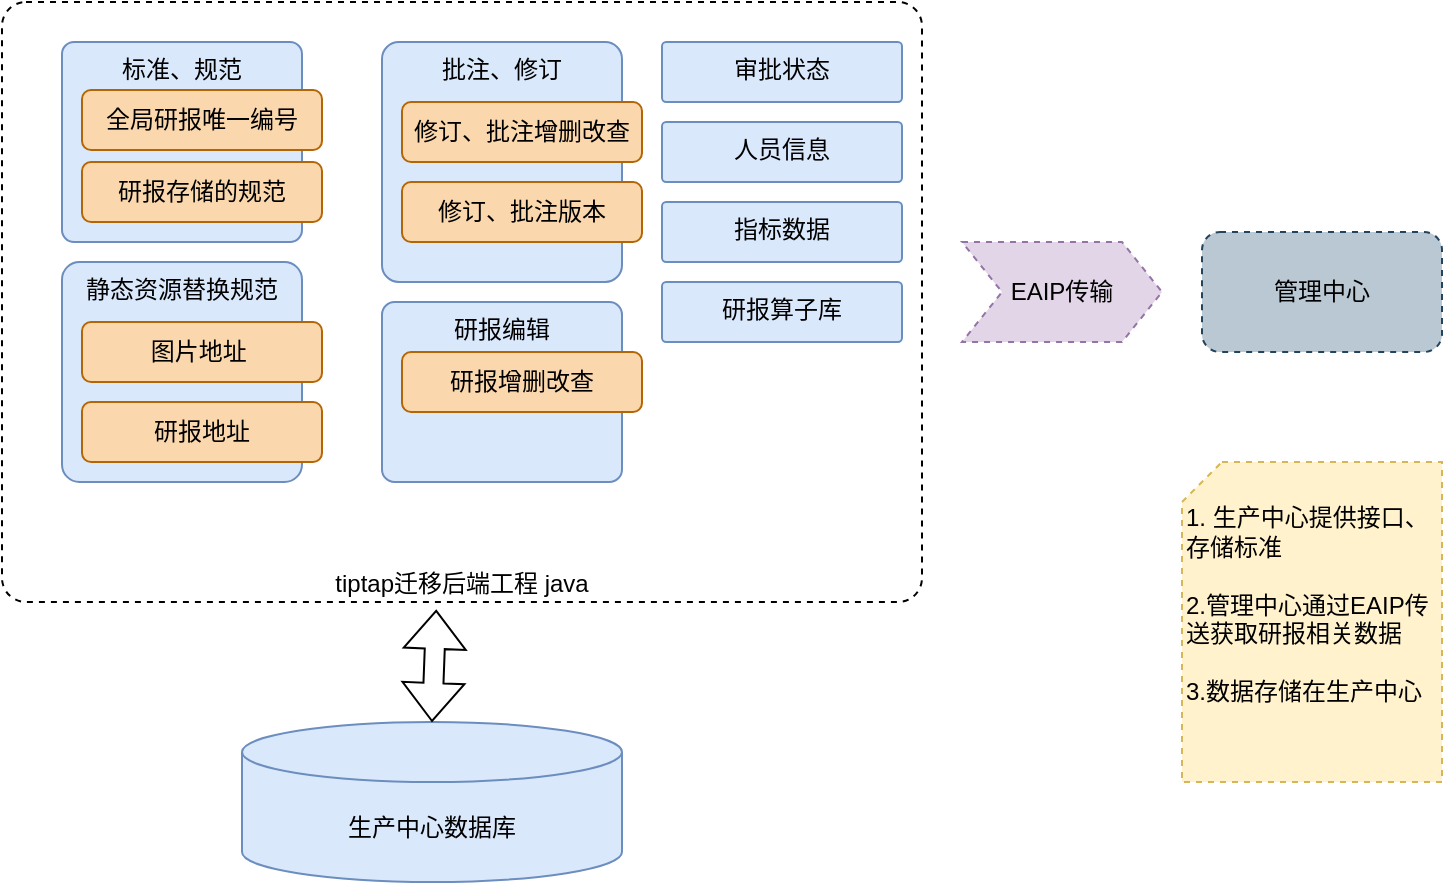 <mxfile version="20.8.16" type="github">
  <diagram name="第 1 页" id="cxOlcbB1qj-5qwUDUt3x">
    <mxGraphModel dx="824" dy="561" grid="1" gridSize="10" guides="1" tooltips="1" connect="1" arrows="1" fold="1" page="1" pageScale="1" pageWidth="827" pageHeight="1169" math="0" shadow="0">
      <root>
        <mxCell id="0" />
        <mxCell id="1" parent="0" />
        <mxCell id="0MEXVl722VAajQtSkiim-1" value="tiptap迁移后端工程 java" style="rounded=1;whiteSpace=wrap;html=1;fillColor=none;verticalAlign=bottom;arcSize=4;dashed=1;" parent="1" vertex="1">
          <mxGeometry x="40" y="40" width="460" height="300" as="geometry" />
        </mxCell>
        <mxCell id="0MEXVl722VAajQtSkiim-2" value="标准、规范" style="rounded=1;whiteSpace=wrap;html=1;fillColor=#dae8fc;strokeColor=#6c8ebf;arcSize=6;verticalAlign=top;" parent="1" vertex="1">
          <mxGeometry x="70" y="60" width="120" height="100" as="geometry" />
        </mxCell>
        <mxCell id="0MEXVl722VAajQtSkiim-3" value="静态资源替换规范" style="rounded=1;whiteSpace=wrap;html=1;fillColor=#dae8fc;strokeColor=#6c8ebf;verticalAlign=top;arcSize=8;" parent="1" vertex="1">
          <mxGeometry x="70" y="170" width="120" height="110" as="geometry" />
        </mxCell>
        <mxCell id="0MEXVl722VAajQtSkiim-4" value="批注、修订" style="rounded=1;whiteSpace=wrap;html=1;fillColor=#dae8fc;strokeColor=#6c8ebf;verticalAlign=top;arcSize=7;" parent="1" vertex="1">
          <mxGeometry x="230" y="60" width="120" height="120" as="geometry" />
        </mxCell>
        <mxCell id="0MEXVl722VAajQtSkiim-5" value="全局研报唯一编号" style="rounded=1;whiteSpace=wrap;html=1;fillColor=#fad7ac;strokeColor=#b46504;" parent="1" vertex="1">
          <mxGeometry x="80" y="84" width="120" height="30" as="geometry" />
        </mxCell>
        <mxCell id="mCFDCRky8Mi1W4elYaA0-1" value="修订、批注版本" style="rounded=1;whiteSpace=wrap;html=1;fillColor=#fad7ac;strokeColor=#b46504;" vertex="1" parent="1">
          <mxGeometry x="240" y="130" width="120" height="30" as="geometry" />
        </mxCell>
        <mxCell id="mCFDCRky8Mi1W4elYaA0-4" value="图片地址&amp;nbsp;" style="rounded=1;whiteSpace=wrap;html=1;fillColor=#fad7ac;strokeColor=#b46504;" vertex="1" parent="1">
          <mxGeometry x="80" y="200" width="120" height="30" as="geometry" />
        </mxCell>
        <mxCell id="mCFDCRky8Mi1W4elYaA0-5" value="研报地址" style="rounded=1;whiteSpace=wrap;html=1;fillColor=#fad7ac;strokeColor=#b46504;" vertex="1" parent="1">
          <mxGeometry x="80" y="240" width="120" height="30" as="geometry" />
        </mxCell>
        <mxCell id="mCFDCRky8Mi1W4elYaA0-6" value="审批状态" style="rounded=1;whiteSpace=wrap;html=1;fillColor=#dae8fc;strokeColor=#6c8ebf;verticalAlign=top;arcSize=7;" vertex="1" parent="1">
          <mxGeometry x="370" y="60" width="120" height="30" as="geometry" />
        </mxCell>
        <mxCell id="mCFDCRky8Mi1W4elYaA0-7" value="研报存储的规范" style="rounded=1;whiteSpace=wrap;html=1;fillColor=#fad7ac;strokeColor=#b46504;" vertex="1" parent="1">
          <mxGeometry x="80" y="120" width="120" height="30" as="geometry" />
        </mxCell>
        <mxCell id="mCFDCRky8Mi1W4elYaA0-8" value="修订、批注增删改查" style="rounded=1;whiteSpace=wrap;html=1;fillColor=#fad7ac;strokeColor=#b46504;" vertex="1" parent="1">
          <mxGeometry x="240" y="90" width="120" height="30" as="geometry" />
        </mxCell>
        <mxCell id="mCFDCRky8Mi1W4elYaA0-12" value="EAIP传输" style="shape=step;perimeter=stepPerimeter;whiteSpace=wrap;html=1;fixedSize=1;fillColor=#e1d5e7;strokeColor=#9673a6;dashed=1;" vertex="1" parent="1">
          <mxGeometry x="520" y="160" width="100" height="50" as="geometry" />
        </mxCell>
        <mxCell id="mCFDCRky8Mi1W4elYaA0-13" value="研报编辑" style="rounded=1;whiteSpace=wrap;html=1;fillColor=#dae8fc;strokeColor=#6c8ebf;verticalAlign=top;arcSize=7;" vertex="1" parent="1">
          <mxGeometry x="230" y="190" width="120" height="90" as="geometry" />
        </mxCell>
        <mxCell id="mCFDCRky8Mi1W4elYaA0-14" value="研报增删改查" style="rounded=1;whiteSpace=wrap;html=1;fillColor=#fad7ac;strokeColor=#b46504;" vertex="1" parent="1">
          <mxGeometry x="240" y="215" width="120" height="30" as="geometry" />
        </mxCell>
        <mxCell id="mCFDCRky8Mi1W4elYaA0-18" value="生产中心数据库" style="shape=cylinder3;whiteSpace=wrap;html=1;boundedLbl=1;backgroundOutline=1;size=15;fillColor=#dae8fc;strokeColor=#6c8ebf;" vertex="1" parent="1">
          <mxGeometry x="160" y="400" width="190" height="80" as="geometry" />
        </mxCell>
        <mxCell id="mCFDCRky8Mi1W4elYaA0-19" value="&lt;br&gt;1. 生产中心提供接口、存储标准&lt;br&gt;&lt;br&gt;2.管理中心通过EAIP传送获取研报相关数据&lt;br&gt;&lt;br&gt;3.数据存储在生产中心" style="shape=card;whiteSpace=wrap;html=1;dashed=1;size=20;fillColor=#fff2cc;strokeColor=#d6b656;verticalAlign=top;align=left;" vertex="1" parent="1">
          <mxGeometry x="630" y="270" width="130" height="160" as="geometry" />
        </mxCell>
        <mxCell id="mCFDCRky8Mi1W4elYaA0-20" value="管理中心" style="rounded=1;whiteSpace=wrap;html=1;dashed=1;fillColor=#bac8d3;strokeColor=#23445d;" vertex="1" parent="1">
          <mxGeometry x="640" y="155" width="120" height="60" as="geometry" />
        </mxCell>
        <mxCell id="mCFDCRky8Mi1W4elYaA0-23" value="" style="shape=flexArrow;endArrow=classic;startArrow=classic;html=1;rounded=0;exitX=0.5;exitY=0;exitDx=0;exitDy=0;exitPerimeter=0;entryX=0.472;entryY=1.013;entryDx=0;entryDy=0;entryPerimeter=0;" edge="1" parent="1" source="mCFDCRky8Mi1W4elYaA0-18" target="0MEXVl722VAajQtSkiim-1">
          <mxGeometry width="100" height="100" relative="1" as="geometry">
            <mxPoint x="350" y="290" as="sourcePoint" />
            <mxPoint x="450" y="190" as="targetPoint" />
          </mxGeometry>
        </mxCell>
        <mxCell id="mCFDCRky8Mi1W4elYaA0-26" value="人员信息" style="rounded=1;whiteSpace=wrap;html=1;fillColor=#dae8fc;strokeColor=#6c8ebf;verticalAlign=top;arcSize=7;" vertex="1" parent="1">
          <mxGeometry x="370" y="100" width="120" height="30" as="geometry" />
        </mxCell>
        <mxCell id="mCFDCRky8Mi1W4elYaA0-27" value="指标数据" style="rounded=1;whiteSpace=wrap;html=1;fillColor=#dae8fc;strokeColor=#6c8ebf;verticalAlign=top;arcSize=7;" vertex="1" parent="1">
          <mxGeometry x="370" y="140" width="120" height="30" as="geometry" />
        </mxCell>
        <mxCell id="mCFDCRky8Mi1W4elYaA0-28" value="研报算子库" style="rounded=1;whiteSpace=wrap;html=1;fillColor=#dae8fc;strokeColor=#6c8ebf;verticalAlign=top;arcSize=7;" vertex="1" parent="1">
          <mxGeometry x="370" y="180" width="120" height="30" as="geometry" />
        </mxCell>
      </root>
    </mxGraphModel>
  </diagram>
</mxfile>
